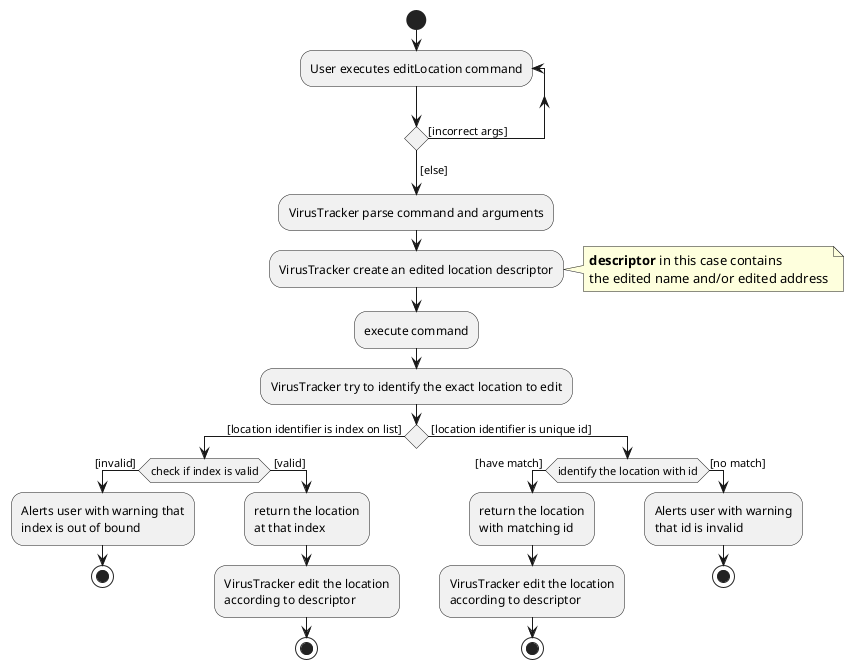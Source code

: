 @startuml
start

'Since the beta syntax does not support placing the condition outside the
'diamond we place it as the true branch instead.

repeat :User executes editLocation command;
repeat while () is ([incorrect args])
->[else];

:VirusTracker parse command and arguments;

:VirusTracker create an edited location descriptor;
note right
    **descriptor** in this case contains
    the edited name and/or edited address
endnote

:execute command;

:VirusTracker try to identify the exact location to edit;

if () then ( [location identifier is index on list] )
    if (check if index is valid) then ( [invalid] )
        :Alerts user with warning that
        index is out of bound;
        stop
    else ( [valid] )
        :return the location
        at that index;
        :VirusTracker edit the location
        according to descriptor;
    stop
    endif
else ( [location identifier is unique id] )
    if (identify the location with id) then ( [have match] )
        :return the location
        with matching id;
        :VirusTracker edit the location
        according to descriptor;
        stop
    else ([no match])
        :Alerts user with warning
        that id is invalid;
        stop
    endif
endif

@enduml
